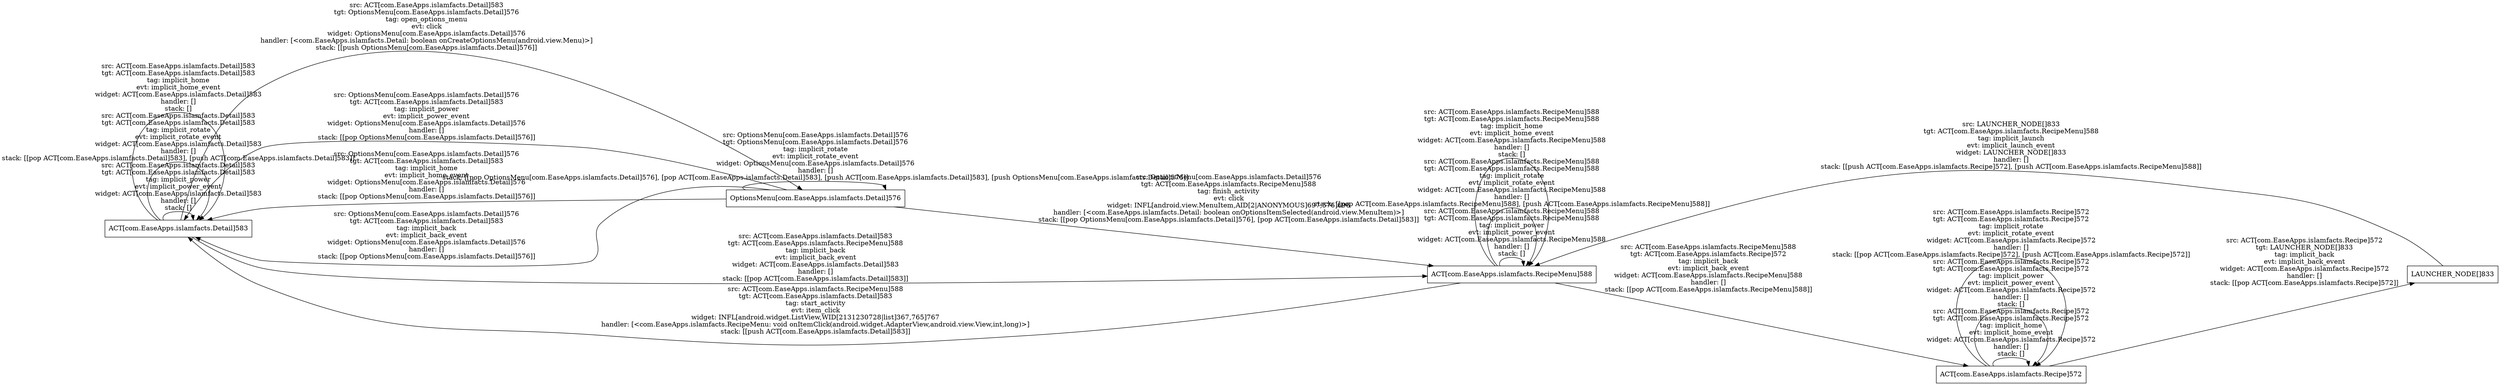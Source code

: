 digraph G {
 rankdir=LR;
 node[shape=box];
 n2 [label="ACT[com.EaseApps.islamfacts.Detail]583"];
 n5 [label="LAUNCHER_NODE[]833"];
 n1 [label="ACT[com.EaseApps.islamfacts.Recipe]572"];
 n4 [label="OptionsMenu[com.EaseApps.islamfacts.Detail]576"];
 n3 [label="ACT[com.EaseApps.islamfacts.RecipeMenu]588"];
 n2 -> n2 [label="src: ACT[com.EaseApps.islamfacts.Detail]583\ntgt: ACT[com.EaseApps.islamfacts.Detail]583\ntag: implicit_power\nevt: implicit_power_event\nwidget: ACT[com.EaseApps.islamfacts.Detail]583\nhandler: []\nstack: []\n"];
 n2 -> n2 [label="src: ACT[com.EaseApps.islamfacts.Detail]583\ntgt: ACT[com.EaseApps.islamfacts.Detail]583\ntag: implicit_rotate\nevt: implicit_rotate_event\nwidget: ACT[com.EaseApps.islamfacts.Detail]583\nhandler: []\nstack: [[pop ACT[com.EaseApps.islamfacts.Detail]583], [push ACT[com.EaseApps.islamfacts.Detail]583]]\n"];
 n2 -> n4 [label="src: ACT[com.EaseApps.islamfacts.Detail]583\ntgt: OptionsMenu[com.EaseApps.islamfacts.Detail]576\ntag: open_options_menu\nevt: click\nwidget: OptionsMenu[com.EaseApps.islamfacts.Detail]576\nhandler: [<com.EaseApps.islamfacts.Detail: boolean onCreateOptionsMenu(android.view.Menu)>]\nstack: [[push OptionsMenu[com.EaseApps.islamfacts.Detail]576]]\n"];
 n2 -> n3 [label="src: ACT[com.EaseApps.islamfacts.Detail]583\ntgt: ACT[com.EaseApps.islamfacts.RecipeMenu]588\ntag: implicit_back\nevt: implicit_back_event\nwidget: ACT[com.EaseApps.islamfacts.Detail]583\nhandler: []\nstack: [[pop ACT[com.EaseApps.islamfacts.Detail]583]]\n"];
 n2 -> n2 [label="src: ACT[com.EaseApps.islamfacts.Detail]583\ntgt: ACT[com.EaseApps.islamfacts.Detail]583\ntag: implicit_home\nevt: implicit_home_event\nwidget: ACT[com.EaseApps.islamfacts.Detail]583\nhandler: []\nstack: []\n"];
 n5 -> n3 [label="src: LAUNCHER_NODE[]833\ntgt: ACT[com.EaseApps.islamfacts.RecipeMenu]588\ntag: implicit_launch\nevt: implicit_launch_event\nwidget: LAUNCHER_NODE[]833\nhandler: []\nstack: [[push ACT[com.EaseApps.islamfacts.Recipe]572], [push ACT[com.EaseApps.islamfacts.RecipeMenu]588]]\n"];
 n1 -> n1 [label="src: ACT[com.EaseApps.islamfacts.Recipe]572\ntgt: ACT[com.EaseApps.islamfacts.Recipe]572\ntag: implicit_home\nevt: implicit_home_event\nwidget: ACT[com.EaseApps.islamfacts.Recipe]572\nhandler: []\nstack: []\n"];
 n1 -> n1 [label="src: ACT[com.EaseApps.islamfacts.Recipe]572\ntgt: ACT[com.EaseApps.islamfacts.Recipe]572\ntag: implicit_power\nevt: implicit_power_event\nwidget: ACT[com.EaseApps.islamfacts.Recipe]572\nhandler: []\nstack: []\n"];
 n1 -> n1 [label="src: ACT[com.EaseApps.islamfacts.Recipe]572\ntgt: ACT[com.EaseApps.islamfacts.Recipe]572\ntag: implicit_rotate\nevt: implicit_rotate_event\nwidget: ACT[com.EaseApps.islamfacts.Recipe]572\nhandler: []\nstack: [[pop ACT[com.EaseApps.islamfacts.Recipe]572], [push ACT[com.EaseApps.islamfacts.Recipe]572]]\n"];
 n1 -> n5 [label="src: ACT[com.EaseApps.islamfacts.Recipe]572\ntgt: LAUNCHER_NODE[]833\ntag: implicit_back\nevt: implicit_back_event\nwidget: ACT[com.EaseApps.islamfacts.Recipe]572\nhandler: []\nstack: [[pop ACT[com.EaseApps.islamfacts.Recipe]572]]\n"];
 n4 -> n2 [label="src: OptionsMenu[com.EaseApps.islamfacts.Detail]576\ntgt: ACT[com.EaseApps.islamfacts.Detail]583\ntag: implicit_power\nevt: implicit_power_event\nwidget: OptionsMenu[com.EaseApps.islamfacts.Detail]576\nhandler: []\nstack: [[pop OptionsMenu[com.EaseApps.islamfacts.Detail]576]]\n"];
 n4 -> n3 [label="src: OptionsMenu[com.EaseApps.islamfacts.Detail]576\ntgt: ACT[com.EaseApps.islamfacts.RecipeMenu]588\ntag: finish_activity\nevt: click\nwidget: INFL[android.view.MenuItem,AID[2|ANONYMOUS]697,576]696\nhandler: [<com.EaseApps.islamfacts.Detail: boolean onOptionsItemSelected(android.view.MenuItem)>]\nstack: [[pop OptionsMenu[com.EaseApps.islamfacts.Detail]576], [pop ACT[com.EaseApps.islamfacts.Detail]583]]\n"];
 n4 -> n2 [label="src: OptionsMenu[com.EaseApps.islamfacts.Detail]576\ntgt: ACT[com.EaseApps.islamfacts.Detail]583\ntag: implicit_home\nevt: implicit_home_event\nwidget: OptionsMenu[com.EaseApps.islamfacts.Detail]576\nhandler: []\nstack: [[pop OptionsMenu[com.EaseApps.islamfacts.Detail]576]]\n"];
 n4 -> n4 [label="src: OptionsMenu[com.EaseApps.islamfacts.Detail]576\ntgt: OptionsMenu[com.EaseApps.islamfacts.Detail]576\ntag: implicit_rotate\nevt: implicit_rotate_event\nwidget: OptionsMenu[com.EaseApps.islamfacts.Detail]576\nhandler: []\nstack: [[pop OptionsMenu[com.EaseApps.islamfacts.Detail]576], [pop ACT[com.EaseApps.islamfacts.Detail]583], [push ACT[com.EaseApps.islamfacts.Detail]583], [push OptionsMenu[com.EaseApps.islamfacts.Detail]576]]\n"];
 n4 -> n2 [label="src: OptionsMenu[com.EaseApps.islamfacts.Detail]576\ntgt: ACT[com.EaseApps.islamfacts.Detail]583\ntag: implicit_back\nevt: implicit_back_event\nwidget: OptionsMenu[com.EaseApps.islamfacts.Detail]576\nhandler: []\nstack: [[pop OptionsMenu[com.EaseApps.islamfacts.Detail]576]]\n"];
 n3 -> n3 [label="src: ACT[com.EaseApps.islamfacts.RecipeMenu]588\ntgt: ACT[com.EaseApps.islamfacts.RecipeMenu]588\ntag: implicit_power\nevt: implicit_power_event\nwidget: ACT[com.EaseApps.islamfacts.RecipeMenu]588\nhandler: []\nstack: []\n"];
 n3 -> n3 [label="src: ACT[com.EaseApps.islamfacts.RecipeMenu]588\ntgt: ACT[com.EaseApps.islamfacts.RecipeMenu]588\ntag: implicit_rotate\nevt: implicit_rotate_event\nwidget: ACT[com.EaseApps.islamfacts.RecipeMenu]588\nhandler: []\nstack: [[pop ACT[com.EaseApps.islamfacts.RecipeMenu]588], [push ACT[com.EaseApps.islamfacts.RecipeMenu]588]]\n"];
 n3 -> n2 [label="src: ACT[com.EaseApps.islamfacts.RecipeMenu]588\ntgt: ACT[com.EaseApps.islamfacts.Detail]583\ntag: start_activity\nevt: item_click\nwidget: INFL[android.widget.ListView,WID[2131230728|list]367,765]767\nhandler: [<com.EaseApps.islamfacts.RecipeMenu: void onItemClick(android.widget.AdapterView,android.view.View,int,long)>]\nstack: [[push ACT[com.EaseApps.islamfacts.Detail]583]]\n"];
 n3 -> n3 [label="src: ACT[com.EaseApps.islamfacts.RecipeMenu]588\ntgt: ACT[com.EaseApps.islamfacts.RecipeMenu]588\ntag: implicit_home\nevt: implicit_home_event\nwidget: ACT[com.EaseApps.islamfacts.RecipeMenu]588\nhandler: []\nstack: []\n"];
 n3 -> n1 [label="src: ACT[com.EaseApps.islamfacts.RecipeMenu]588\ntgt: ACT[com.EaseApps.islamfacts.Recipe]572\ntag: implicit_back\nevt: implicit_back_event\nwidget: ACT[com.EaseApps.islamfacts.RecipeMenu]588\nhandler: []\nstack: [[pop ACT[com.EaseApps.islamfacts.RecipeMenu]588]]\n"];
}